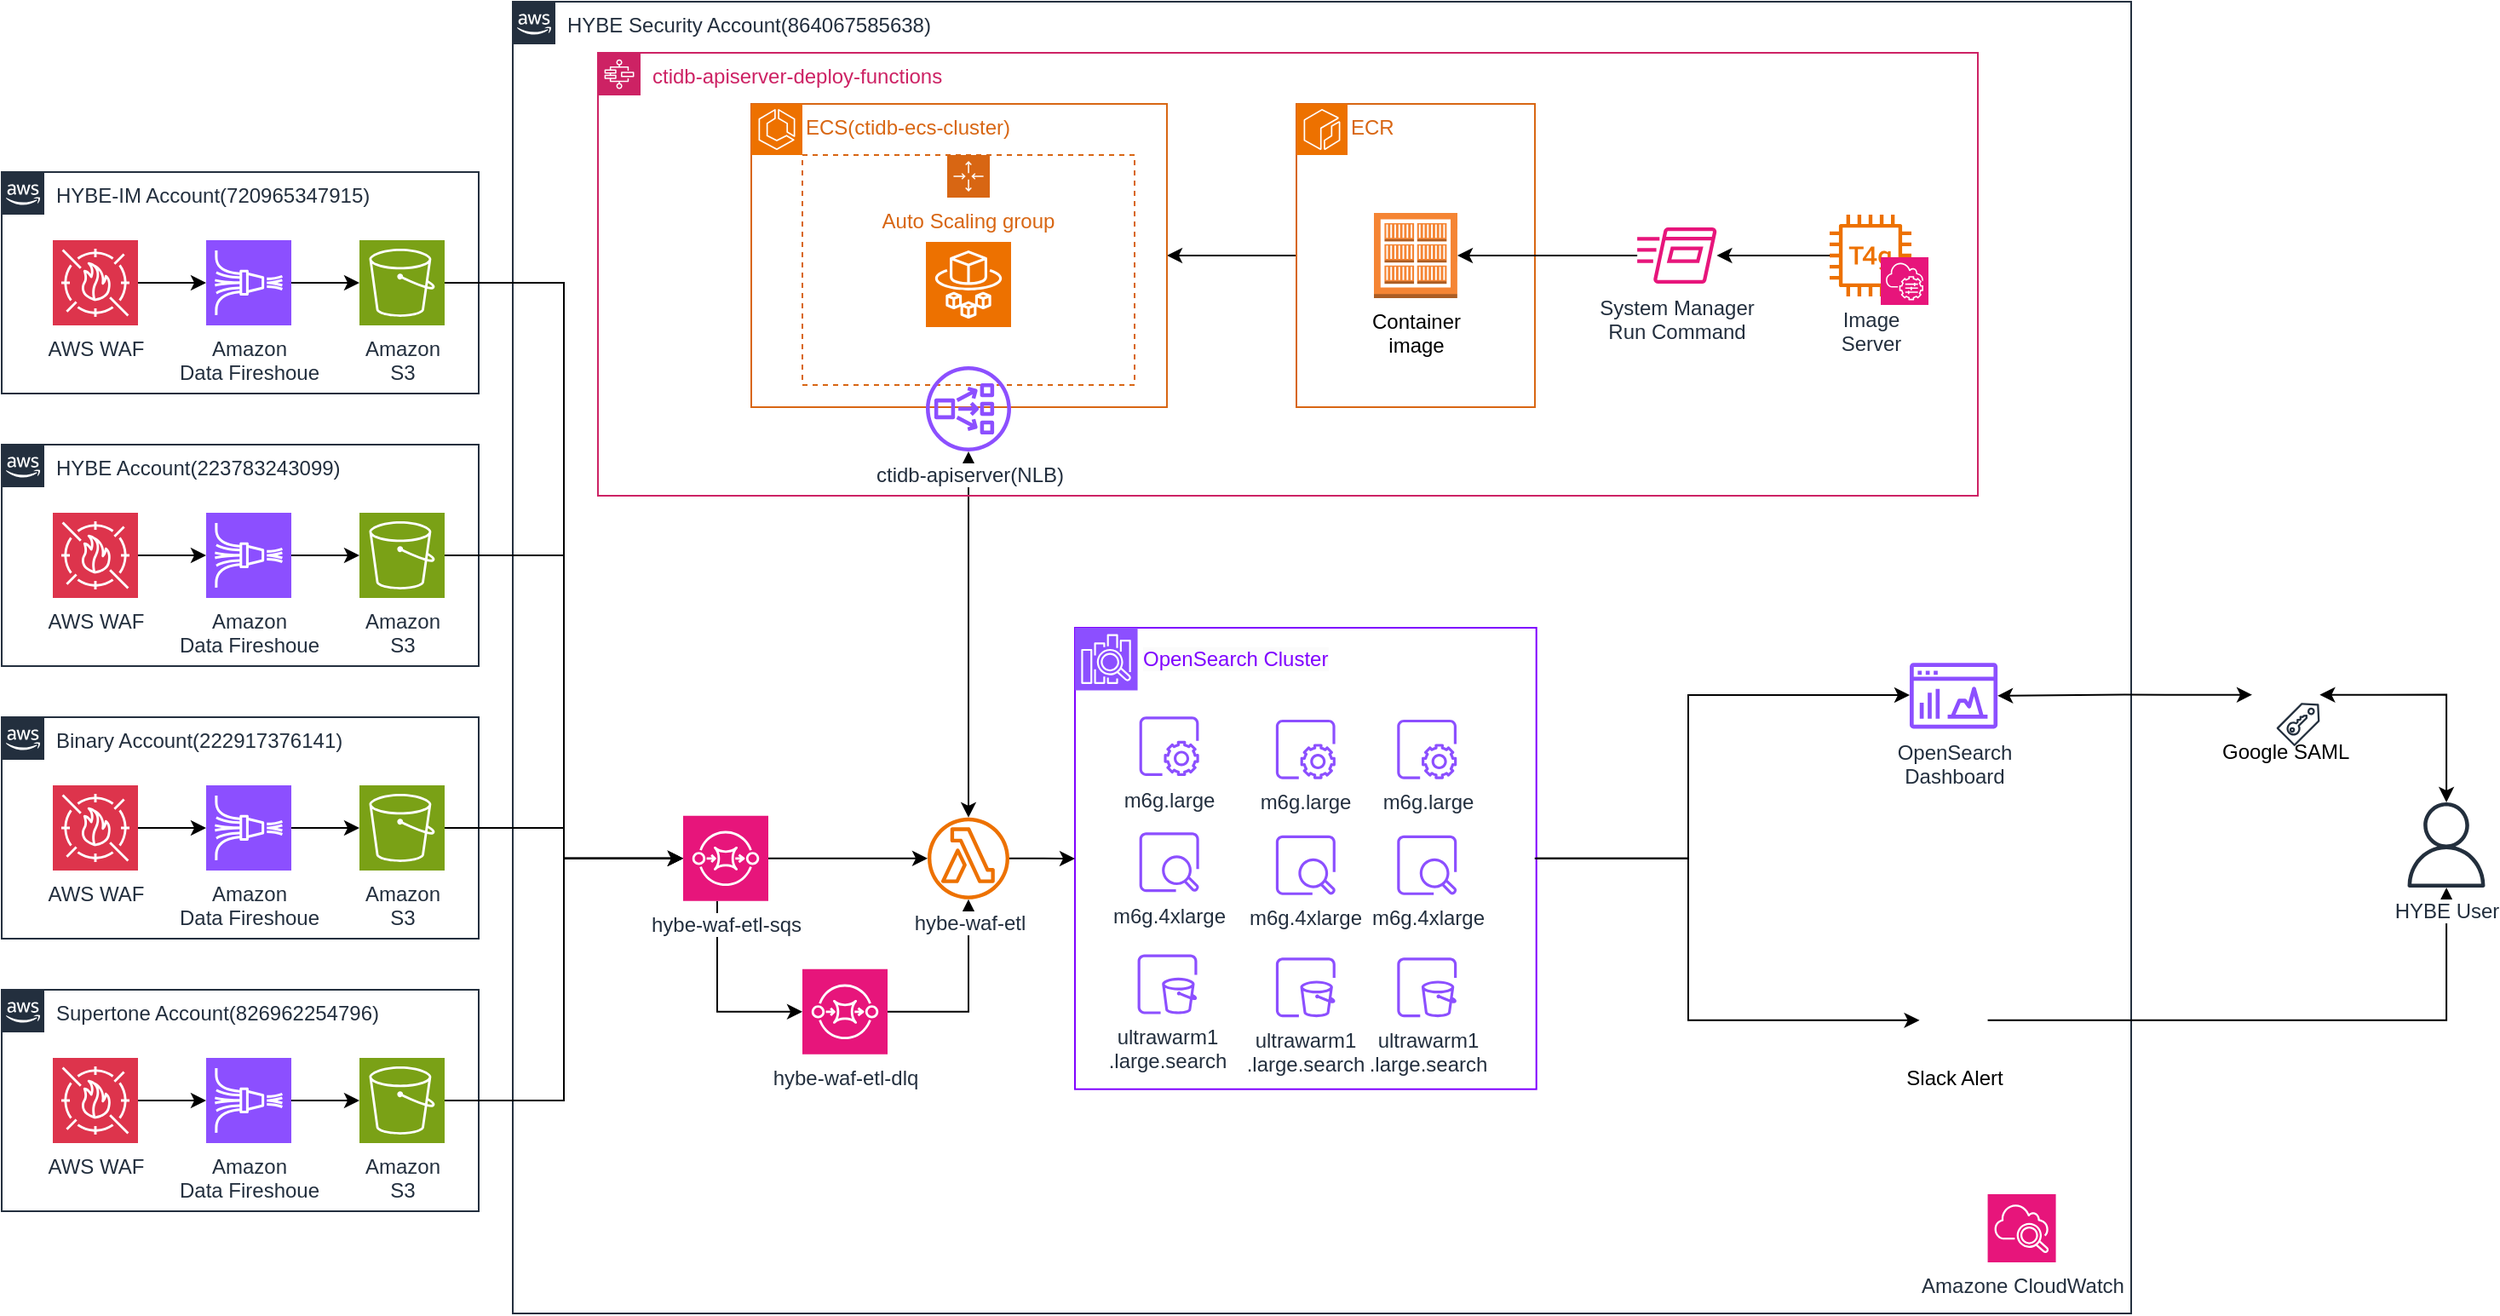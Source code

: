 <mxfile version="24.3.1" type="github">
  <diagram name="Page-1" id="gCI78H6RxqcZFVtGzqIh">
    <mxGraphModel dx="1773" dy="1145" grid="1" gridSize="10" guides="1" tooltips="1" connect="1" arrows="1" fold="1" page="1" pageScale="1" pageWidth="850" pageHeight="1100" math="0" shadow="0">
      <root>
        <mxCell id="0" />
        <mxCell id="1" parent="0" />
        <mxCell id="38cuQtpVPO8s5IhCbhGA-41" value="" style="group" vertex="1" connectable="0" parent="1">
          <mxGeometry x="20" y="730" width="280" height="130" as="geometry" />
        </mxCell>
        <mxCell id="38cuQtpVPO8s5IhCbhGA-35" value="AWS WAF" style="sketch=0;points=[[0,0,0],[0.25,0,0],[0.5,0,0],[0.75,0,0],[1,0,0],[0,1,0],[0.25,1,0],[0.5,1,0],[0.75,1,0],[1,1,0],[0,0.25,0],[0,0.5,0],[0,0.75,0],[1,0.25,0],[1,0.5,0],[1,0.75,0]];outlineConnect=0;fontColor=#232F3E;fillColor=#DD344C;strokeColor=#ffffff;dashed=0;verticalLabelPosition=bottom;verticalAlign=top;align=center;html=1;fontSize=12;fontStyle=0;aspect=fixed;shape=mxgraph.aws4.resourceIcon;resIcon=mxgraph.aws4.waf;" vertex="1" parent="38cuQtpVPO8s5IhCbhGA-41">
          <mxGeometry x="30" y="40" width="50" height="50" as="geometry" />
        </mxCell>
        <mxCell id="38cuQtpVPO8s5IhCbhGA-36" value="Amazon&lt;div&gt;Data Fireshoue&lt;/div&gt;" style="sketch=0;points=[[0,0,0],[0.25,0,0],[0.5,0,0],[0.75,0,0],[1,0,0],[0,1,0],[0.25,1,0],[0.5,1,0],[0.75,1,0],[1,1,0],[0,0.25,0],[0,0.5,0],[0,0.75,0],[1,0.25,0],[1,0.5,0],[1,0.75,0]];outlineConnect=0;fontColor=#232F3E;fillColor=#8C4FFF;strokeColor=#ffffff;dashed=0;verticalLabelPosition=bottom;verticalAlign=top;align=center;html=1;fontSize=12;fontStyle=0;aspect=fixed;shape=mxgraph.aws4.resourceIcon;resIcon=mxgraph.aws4.kinesis_data_firehose;" vertex="1" parent="38cuQtpVPO8s5IhCbhGA-41">
          <mxGeometry x="120" y="40" width="50" height="50" as="geometry" />
        </mxCell>
        <mxCell id="38cuQtpVPO8s5IhCbhGA-37" value="Amazon&lt;br&gt;S3" style="sketch=0;points=[[0,0,0],[0.25,0,0],[0.5,0,0],[0.75,0,0],[1,0,0],[0,1,0],[0.25,1,0],[0.5,1,0],[0.75,1,0],[1,1,0],[0,0.25,0],[0,0.5,0],[0,0.75,0],[1,0.25,0],[1,0.5,0],[1,0.75,0]];outlineConnect=0;fontColor=#232F3E;fillColor=#7AA116;strokeColor=#ffffff;dashed=0;verticalLabelPosition=bottom;verticalAlign=top;align=center;html=1;fontSize=12;fontStyle=0;aspect=fixed;shape=mxgraph.aws4.resourceIcon;resIcon=mxgraph.aws4.s3;" vertex="1" parent="38cuQtpVPO8s5IhCbhGA-41">
          <mxGeometry x="210" y="40" width="50" height="50" as="geometry" />
        </mxCell>
        <mxCell id="38cuQtpVPO8s5IhCbhGA-38" style="edgeStyle=orthogonalEdgeStyle;rounded=0;orthogonalLoop=1;jettySize=auto;html=1;exitX=1;exitY=0.5;exitDx=0;exitDy=0;exitPerimeter=0;entryX=0;entryY=0.5;entryDx=0;entryDy=0;entryPerimeter=0;" edge="1" parent="38cuQtpVPO8s5IhCbhGA-41" source="38cuQtpVPO8s5IhCbhGA-35" target="38cuQtpVPO8s5IhCbhGA-36">
          <mxGeometry relative="1" as="geometry" />
        </mxCell>
        <mxCell id="38cuQtpVPO8s5IhCbhGA-39" style="edgeStyle=orthogonalEdgeStyle;rounded=0;orthogonalLoop=1;jettySize=auto;html=1;exitX=1;exitY=0.5;exitDx=0;exitDy=0;exitPerimeter=0;entryX=0;entryY=0.5;entryDx=0;entryDy=0;entryPerimeter=0;" edge="1" parent="38cuQtpVPO8s5IhCbhGA-41" source="38cuQtpVPO8s5IhCbhGA-36" target="38cuQtpVPO8s5IhCbhGA-37">
          <mxGeometry relative="1" as="geometry" />
        </mxCell>
        <mxCell id="38cuQtpVPO8s5IhCbhGA-40" value="Supertone Account(826962254796)" style="points=[[0,0],[0.25,0],[0.5,0],[0.75,0],[1,0],[1,0.25],[1,0.5],[1,0.75],[1,1],[0.75,1],[0.5,1],[0.25,1],[0,1],[0,0.75],[0,0.5],[0,0.25]];outlineConnect=0;gradientColor=none;html=1;whiteSpace=wrap;fontSize=12;fontStyle=0;container=1;pointerEvents=0;collapsible=0;recursiveResize=0;shape=mxgraph.aws4.group;grIcon=mxgraph.aws4.group_aws_cloud_alt;strokeColor=#232F3E;fillColor=none;verticalAlign=top;align=left;spacingLeft=30;fontColor=#232F3E;dashed=0;" vertex="1" parent="38cuQtpVPO8s5IhCbhGA-41">
          <mxGeometry width="280" height="130" as="geometry" />
        </mxCell>
        <mxCell id="38cuQtpVPO8s5IhCbhGA-42" value="" style="group" vertex="1" connectable="0" parent="1">
          <mxGeometry x="20" y="570" width="280" height="130" as="geometry" />
        </mxCell>
        <mxCell id="38cuQtpVPO8s5IhCbhGA-29" value="AWS WAF" style="sketch=0;points=[[0,0,0],[0.25,0,0],[0.5,0,0],[0.75,0,0],[1,0,0],[0,1,0],[0.25,1,0],[0.5,1,0],[0.75,1,0],[1,1,0],[0,0.25,0],[0,0.5,0],[0,0.75,0],[1,0.25,0],[1,0.5,0],[1,0.75,0]];outlineConnect=0;fontColor=#232F3E;fillColor=#DD344C;strokeColor=#ffffff;dashed=0;verticalLabelPosition=bottom;verticalAlign=top;align=center;html=1;fontSize=12;fontStyle=0;aspect=fixed;shape=mxgraph.aws4.resourceIcon;resIcon=mxgraph.aws4.waf;" vertex="1" parent="38cuQtpVPO8s5IhCbhGA-42">
          <mxGeometry x="30" y="40" width="50" height="50" as="geometry" />
        </mxCell>
        <mxCell id="38cuQtpVPO8s5IhCbhGA-30" value="Amazon&lt;div&gt;Data Fireshoue&lt;/div&gt;" style="sketch=0;points=[[0,0,0],[0.25,0,0],[0.5,0,0],[0.75,0,0],[1,0,0],[0,1,0],[0.25,1,0],[0.5,1,0],[0.75,1,0],[1,1,0],[0,0.25,0],[0,0.5,0],[0,0.75,0],[1,0.25,0],[1,0.5,0],[1,0.75,0]];outlineConnect=0;fontColor=#232F3E;fillColor=#8C4FFF;strokeColor=#ffffff;dashed=0;verticalLabelPosition=bottom;verticalAlign=top;align=center;html=1;fontSize=12;fontStyle=0;aspect=fixed;shape=mxgraph.aws4.resourceIcon;resIcon=mxgraph.aws4.kinesis_data_firehose;" vertex="1" parent="38cuQtpVPO8s5IhCbhGA-42">
          <mxGeometry x="120" y="40" width="50" height="50" as="geometry" />
        </mxCell>
        <mxCell id="38cuQtpVPO8s5IhCbhGA-31" value="Amazon&lt;br&gt;S3" style="sketch=0;points=[[0,0,0],[0.25,0,0],[0.5,0,0],[0.75,0,0],[1,0,0],[0,1,0],[0.25,1,0],[0.5,1,0],[0.75,1,0],[1,1,0],[0,0.25,0],[0,0.5,0],[0,0.75,0],[1,0.25,0],[1,0.5,0],[1,0.75,0]];outlineConnect=0;fontColor=#232F3E;fillColor=#7AA116;strokeColor=#ffffff;dashed=0;verticalLabelPosition=bottom;verticalAlign=top;align=center;html=1;fontSize=12;fontStyle=0;aspect=fixed;shape=mxgraph.aws4.resourceIcon;resIcon=mxgraph.aws4.s3;" vertex="1" parent="38cuQtpVPO8s5IhCbhGA-42">
          <mxGeometry x="210" y="40" width="50" height="50" as="geometry" />
        </mxCell>
        <mxCell id="38cuQtpVPO8s5IhCbhGA-32" style="edgeStyle=orthogonalEdgeStyle;rounded=0;orthogonalLoop=1;jettySize=auto;html=1;exitX=1;exitY=0.5;exitDx=0;exitDy=0;exitPerimeter=0;entryX=0;entryY=0.5;entryDx=0;entryDy=0;entryPerimeter=0;" edge="1" parent="38cuQtpVPO8s5IhCbhGA-42" source="38cuQtpVPO8s5IhCbhGA-29" target="38cuQtpVPO8s5IhCbhGA-30">
          <mxGeometry relative="1" as="geometry" />
        </mxCell>
        <mxCell id="38cuQtpVPO8s5IhCbhGA-33" style="edgeStyle=orthogonalEdgeStyle;rounded=0;orthogonalLoop=1;jettySize=auto;html=1;exitX=1;exitY=0.5;exitDx=0;exitDy=0;exitPerimeter=0;entryX=0;entryY=0.5;entryDx=0;entryDy=0;entryPerimeter=0;" edge="1" parent="38cuQtpVPO8s5IhCbhGA-42" source="38cuQtpVPO8s5IhCbhGA-30" target="38cuQtpVPO8s5IhCbhGA-31">
          <mxGeometry relative="1" as="geometry" />
        </mxCell>
        <mxCell id="38cuQtpVPO8s5IhCbhGA-34" value="Binary Account(222917376141)" style="points=[[0,0],[0.25,0],[0.5,0],[0.75,0],[1,0],[1,0.25],[1,0.5],[1,0.75],[1,1],[0.75,1],[0.5,1],[0.25,1],[0,1],[0,0.75],[0,0.5],[0,0.25]];outlineConnect=0;gradientColor=none;html=1;whiteSpace=wrap;fontSize=12;fontStyle=0;container=1;pointerEvents=0;collapsible=0;recursiveResize=0;shape=mxgraph.aws4.group;grIcon=mxgraph.aws4.group_aws_cloud_alt;strokeColor=#232F3E;fillColor=none;verticalAlign=top;align=left;spacingLeft=30;fontColor=#232F3E;dashed=0;" vertex="1" parent="38cuQtpVPO8s5IhCbhGA-42">
          <mxGeometry width="280" height="130" as="geometry" />
        </mxCell>
        <mxCell id="38cuQtpVPO8s5IhCbhGA-43" value="" style="group" vertex="1" connectable="0" parent="1">
          <mxGeometry x="20" y="410" width="280" height="130" as="geometry" />
        </mxCell>
        <mxCell id="38cuQtpVPO8s5IhCbhGA-23" value="AWS WAF" style="sketch=0;points=[[0,0,0],[0.25,0,0],[0.5,0,0],[0.75,0,0],[1,0,0],[0,1,0],[0.25,1,0],[0.5,1,0],[0.75,1,0],[1,1,0],[0,0.25,0],[0,0.5,0],[0,0.75,0],[1,0.25,0],[1,0.5,0],[1,0.75,0]];outlineConnect=0;fontColor=#232F3E;fillColor=#DD344C;strokeColor=#ffffff;dashed=0;verticalLabelPosition=bottom;verticalAlign=top;align=center;html=1;fontSize=12;fontStyle=0;aspect=fixed;shape=mxgraph.aws4.resourceIcon;resIcon=mxgraph.aws4.waf;" vertex="1" parent="38cuQtpVPO8s5IhCbhGA-43">
          <mxGeometry x="30" y="40" width="50" height="50" as="geometry" />
        </mxCell>
        <mxCell id="38cuQtpVPO8s5IhCbhGA-24" value="Amazon&lt;div&gt;Data Fireshoue&lt;/div&gt;" style="sketch=0;points=[[0,0,0],[0.25,0,0],[0.5,0,0],[0.75,0,0],[1,0,0],[0,1,0],[0.25,1,0],[0.5,1,0],[0.75,1,0],[1,1,0],[0,0.25,0],[0,0.5,0],[0,0.75,0],[1,0.25,0],[1,0.5,0],[1,0.75,0]];outlineConnect=0;fontColor=#232F3E;fillColor=#8C4FFF;strokeColor=#ffffff;dashed=0;verticalLabelPosition=bottom;verticalAlign=top;align=center;html=1;fontSize=12;fontStyle=0;aspect=fixed;shape=mxgraph.aws4.resourceIcon;resIcon=mxgraph.aws4.kinesis_data_firehose;" vertex="1" parent="38cuQtpVPO8s5IhCbhGA-43">
          <mxGeometry x="120" y="40" width="50" height="50" as="geometry" />
        </mxCell>
        <mxCell id="38cuQtpVPO8s5IhCbhGA-25" value="Amazon&lt;br&gt;S3" style="sketch=0;points=[[0,0,0],[0.25,0,0],[0.5,0,0],[0.75,0,0],[1,0,0],[0,1,0],[0.25,1,0],[0.5,1,0],[0.75,1,0],[1,1,0],[0,0.25,0],[0,0.5,0],[0,0.75,0],[1,0.25,0],[1,0.5,0],[1,0.75,0]];outlineConnect=0;fontColor=#232F3E;fillColor=#7AA116;strokeColor=#ffffff;dashed=0;verticalLabelPosition=bottom;verticalAlign=top;align=center;html=1;fontSize=12;fontStyle=0;aspect=fixed;shape=mxgraph.aws4.resourceIcon;resIcon=mxgraph.aws4.s3;" vertex="1" parent="38cuQtpVPO8s5IhCbhGA-43">
          <mxGeometry x="210" y="40" width="50" height="50" as="geometry" />
        </mxCell>
        <mxCell id="38cuQtpVPO8s5IhCbhGA-26" style="edgeStyle=orthogonalEdgeStyle;rounded=0;orthogonalLoop=1;jettySize=auto;html=1;exitX=1;exitY=0.5;exitDx=0;exitDy=0;exitPerimeter=0;entryX=0;entryY=0.5;entryDx=0;entryDy=0;entryPerimeter=0;" edge="1" parent="38cuQtpVPO8s5IhCbhGA-43" source="38cuQtpVPO8s5IhCbhGA-23" target="38cuQtpVPO8s5IhCbhGA-24">
          <mxGeometry relative="1" as="geometry" />
        </mxCell>
        <mxCell id="38cuQtpVPO8s5IhCbhGA-27" style="edgeStyle=orthogonalEdgeStyle;rounded=0;orthogonalLoop=1;jettySize=auto;html=1;exitX=1;exitY=0.5;exitDx=0;exitDy=0;exitPerimeter=0;entryX=0;entryY=0.5;entryDx=0;entryDy=0;entryPerimeter=0;" edge="1" parent="38cuQtpVPO8s5IhCbhGA-43" source="38cuQtpVPO8s5IhCbhGA-24" target="38cuQtpVPO8s5IhCbhGA-25">
          <mxGeometry relative="1" as="geometry" />
        </mxCell>
        <mxCell id="38cuQtpVPO8s5IhCbhGA-28" value="HYBE Account(223783243099)" style="points=[[0,0],[0.25,0],[0.5,0],[0.75,0],[1,0],[1,0.25],[1,0.5],[1,0.75],[1,1],[0.75,1],[0.5,1],[0.25,1],[0,1],[0,0.75],[0,0.5],[0,0.25]];outlineConnect=0;gradientColor=none;html=1;whiteSpace=wrap;fontSize=12;fontStyle=0;container=1;pointerEvents=0;collapsible=0;recursiveResize=0;shape=mxgraph.aws4.group;grIcon=mxgraph.aws4.group_aws_cloud_alt;strokeColor=#232F3E;fillColor=none;verticalAlign=top;align=left;spacingLeft=30;fontColor=#232F3E;dashed=0;" vertex="1" parent="38cuQtpVPO8s5IhCbhGA-43">
          <mxGeometry width="280" height="130" as="geometry" />
        </mxCell>
        <mxCell id="38cuQtpVPO8s5IhCbhGA-44" value="" style="group" vertex="1" connectable="0" parent="1">
          <mxGeometry x="20" y="250" width="280" height="130" as="geometry" />
        </mxCell>
        <mxCell id="38cuQtpVPO8s5IhCbhGA-1" value="AWS WAF" style="sketch=0;points=[[0,0,0],[0.25,0,0],[0.5,0,0],[0.75,0,0],[1,0,0],[0,1,0],[0.25,1,0],[0.5,1,0],[0.75,1,0],[1,1,0],[0,0.25,0],[0,0.5,0],[0,0.75,0],[1,0.25,0],[1,0.5,0],[1,0.75,0]];outlineConnect=0;fontColor=#232F3E;fillColor=#DD344C;strokeColor=#ffffff;dashed=0;verticalLabelPosition=bottom;verticalAlign=top;align=center;html=1;fontSize=12;fontStyle=0;aspect=fixed;shape=mxgraph.aws4.resourceIcon;resIcon=mxgraph.aws4.waf;" vertex="1" parent="38cuQtpVPO8s5IhCbhGA-44">
          <mxGeometry x="30" y="40" width="50" height="50" as="geometry" />
        </mxCell>
        <mxCell id="38cuQtpVPO8s5IhCbhGA-2" value="Amazon&lt;div&gt;Data Fireshoue&lt;/div&gt;" style="sketch=0;points=[[0,0,0],[0.25,0,0],[0.5,0,0],[0.75,0,0],[1,0,0],[0,1,0],[0.25,1,0],[0.5,1,0],[0.75,1,0],[1,1,0],[0,0.25,0],[0,0.5,0],[0,0.75,0],[1,0.25,0],[1,0.5,0],[1,0.75,0]];outlineConnect=0;fontColor=#232F3E;fillColor=#8C4FFF;strokeColor=#ffffff;dashed=0;verticalLabelPosition=bottom;verticalAlign=top;align=center;html=1;fontSize=12;fontStyle=0;aspect=fixed;shape=mxgraph.aws4.resourceIcon;resIcon=mxgraph.aws4.kinesis_data_firehose;" vertex="1" parent="38cuQtpVPO8s5IhCbhGA-44">
          <mxGeometry x="120" y="40" width="50" height="50" as="geometry" />
        </mxCell>
        <mxCell id="38cuQtpVPO8s5IhCbhGA-3" value="Amazon&lt;br&gt;S3" style="sketch=0;points=[[0,0,0],[0.25,0,0],[0.5,0,0],[0.75,0,0],[1,0,0],[0,1,0],[0.25,1,0],[0.5,1,0],[0.75,1,0],[1,1,0],[0,0.25,0],[0,0.5,0],[0,0.75,0],[1,0.25,0],[1,0.5,0],[1,0.75,0]];outlineConnect=0;fontColor=#232F3E;fillColor=#7AA116;strokeColor=#ffffff;dashed=0;verticalLabelPosition=bottom;verticalAlign=top;align=center;html=1;fontSize=12;fontStyle=0;aspect=fixed;shape=mxgraph.aws4.resourceIcon;resIcon=mxgraph.aws4.s3;" vertex="1" parent="38cuQtpVPO8s5IhCbhGA-44">
          <mxGeometry x="210" y="40" width="50" height="50" as="geometry" />
        </mxCell>
        <mxCell id="38cuQtpVPO8s5IhCbhGA-4" style="edgeStyle=orthogonalEdgeStyle;rounded=0;orthogonalLoop=1;jettySize=auto;html=1;exitX=1;exitY=0.5;exitDx=0;exitDy=0;exitPerimeter=0;entryX=0;entryY=0.5;entryDx=0;entryDy=0;entryPerimeter=0;" edge="1" parent="38cuQtpVPO8s5IhCbhGA-44" source="38cuQtpVPO8s5IhCbhGA-1" target="38cuQtpVPO8s5IhCbhGA-2">
          <mxGeometry relative="1" as="geometry" />
        </mxCell>
        <mxCell id="38cuQtpVPO8s5IhCbhGA-5" style="edgeStyle=orthogonalEdgeStyle;rounded=0;orthogonalLoop=1;jettySize=auto;html=1;exitX=1;exitY=0.5;exitDx=0;exitDy=0;exitPerimeter=0;entryX=0;entryY=0.5;entryDx=0;entryDy=0;entryPerimeter=0;" edge="1" parent="38cuQtpVPO8s5IhCbhGA-44" source="38cuQtpVPO8s5IhCbhGA-2" target="38cuQtpVPO8s5IhCbhGA-3">
          <mxGeometry relative="1" as="geometry" />
        </mxCell>
        <mxCell id="38cuQtpVPO8s5IhCbhGA-22" value="HYBE-IM Account(720965347915)" style="points=[[0,0],[0.25,0],[0.5,0],[0.75,0],[1,0],[1,0.25],[1,0.5],[1,0.75],[1,1],[0.75,1],[0.5,1],[0.25,1],[0,1],[0,0.75],[0,0.5],[0,0.25]];outlineConnect=0;gradientColor=none;html=1;whiteSpace=wrap;fontSize=12;fontStyle=0;container=1;pointerEvents=0;collapsible=0;recursiveResize=0;shape=mxgraph.aws4.group;grIcon=mxgraph.aws4.group_aws_cloud_alt;strokeColor=#232F3E;fillColor=none;verticalAlign=top;align=left;spacingLeft=30;fontColor=#232F3E;dashed=0;" vertex="1" parent="38cuQtpVPO8s5IhCbhGA-44">
          <mxGeometry width="280" height="130" as="geometry" />
        </mxCell>
        <mxCell id="38cuQtpVPO8s5IhCbhGA-47" value="HYBE Security Account(864067585638)" style="points=[[0,0],[0.25,0],[0.5,0],[0.75,0],[1,0],[1,0.25],[1,0.5],[1,0.75],[1,1],[0.75,1],[0.5,1],[0.25,1],[0,1],[0,0.75],[0,0.5],[0,0.25]];outlineConnect=0;gradientColor=none;html=1;whiteSpace=wrap;fontSize=12;fontStyle=0;container=1;pointerEvents=0;collapsible=0;recursiveResize=0;shape=mxgraph.aws4.group;grIcon=mxgraph.aws4.group_aws_cloud_alt;strokeColor=#232F3E;fillColor=none;verticalAlign=top;align=left;spacingLeft=30;fontColor=#232F3E;dashed=0;" vertex="1" parent="1">
          <mxGeometry x="320" y="150" width="950" height="770" as="geometry" />
        </mxCell>
        <mxCell id="38cuQtpVPO8s5IhCbhGA-94" value="" style="group" vertex="1" connectable="0" parent="38cuQtpVPO8s5IhCbhGA-47">
          <mxGeometry x="330" y="367.5" width="290" height="282.5" as="geometry" />
        </mxCell>
        <mxCell id="38cuQtpVPO8s5IhCbhGA-92" value="" style="whiteSpace=wrap;html=1;aspect=fixed;strokeColor=#7F00FF;fillColor=none;" vertex="1" parent="38cuQtpVPO8s5IhCbhGA-94">
          <mxGeometry width="270.857" height="270.857" as="geometry" />
        </mxCell>
        <mxCell id="38cuQtpVPO8s5IhCbhGA-93" value="" style="sketch=0;points=[[0,0,0],[0.25,0,0],[0.5,0,0],[0.75,0,0],[1,0,0],[0,1,0],[0.25,1,0],[0.5,1,0],[0.75,1,0],[1,1,0],[0,0.25,0],[0,0.5,0],[0,0.75,0],[1,0.25,0],[1,0.5,0],[1,0.75,0]];outlineConnect=0;fontColor=#232F3E;fillColor=#8C4FFF;strokeColor=#ffffff;dashed=0;verticalLabelPosition=bottom;verticalAlign=top;align=center;html=1;fontSize=12;fontStyle=0;aspect=fixed;shape=mxgraph.aws4.resourceIcon;resIcon=mxgraph.aws4.elasticsearch_service;" vertex="1" parent="38cuQtpVPO8s5IhCbhGA-94">
          <mxGeometry width="36.768" height="36.768" as="geometry" />
        </mxCell>
        <mxCell id="38cuQtpVPO8s5IhCbhGA-95" value="&lt;span style=&quot;font-family: Helvetica; font-size: 12px; font-style: normal; font-variant-ligatures: normal; font-variant-caps: normal; font-weight: 400; letter-spacing: normal; orphans: 2; text-align: left; text-indent: 0px; text-transform: none; widows: 2; word-spacing: 0px; -webkit-text-stroke-width: 0px; white-space: normal; background-color: rgb(251, 251, 251); text-decoration-thickness: initial; text-decoration-style: initial; text-decoration-color: initial; float: none; display: inline !important;&quot;&gt;&lt;font color=&quot;#7f00ff&quot;&gt;OpenSearch Cluster&lt;/font&gt;&lt;/span&gt;" style="text;whiteSpace=wrap;html=1;verticalAlign=middle;" vertex="1" parent="38cuQtpVPO8s5IhCbhGA-94">
          <mxGeometry x="37.826" width="239.565" height="36.768" as="geometry" />
        </mxCell>
        <mxCell id="38cuQtpVPO8s5IhCbhGA-96" value="m6g.large" style="sketch=0;outlineConnect=0;fontColor=#232F3E;gradientColor=none;fillColor=#8C4FFF;strokeColor=none;dashed=0;verticalLabelPosition=bottom;verticalAlign=top;align=center;html=1;fontSize=12;fontStyle=0;aspect=fixed;pointerEvents=1;shape=mxgraph.aws4.opensearch_service_cluster_administrator_node;" vertex="1" parent="38cuQtpVPO8s5IhCbhGA-94">
          <mxGeometry x="37.826" y="52.088" width="35" height="35" as="geometry" />
        </mxCell>
        <mxCell id="38cuQtpVPO8s5IhCbhGA-97" value="m6g.large" style="sketch=0;outlineConnect=0;fontColor=#232F3E;gradientColor=none;fillColor=#8C4FFF;strokeColor=none;dashed=0;verticalLabelPosition=bottom;verticalAlign=top;align=center;html=1;fontSize=12;fontStyle=0;aspect=fixed;pointerEvents=1;shape=mxgraph.aws4.opensearch_service_cluster_administrator_node;" vertex="1" parent="38cuQtpVPO8s5IhCbhGA-94">
          <mxGeometry x="117.931" y="53.888" width="35" height="35" as="geometry" />
        </mxCell>
        <mxCell id="38cuQtpVPO8s5IhCbhGA-98" value="m6g.large" style="sketch=0;outlineConnect=0;fontColor=#232F3E;gradientColor=none;fillColor=#8C4FFF;strokeColor=none;dashed=0;verticalLabelPosition=bottom;verticalAlign=top;align=center;html=1;fontSize=12;fontStyle=0;aspect=fixed;pointerEvents=1;shape=mxgraph.aws4.opensearch_service_cluster_administrator_node;" vertex="1" parent="38cuQtpVPO8s5IhCbhGA-94">
          <mxGeometry x="189.13" y="53.888" width="35" height="35" as="geometry" />
        </mxCell>
        <mxCell id="38cuQtpVPO8s5IhCbhGA-99" value="m6g.4xlarge" style="sketch=0;outlineConnect=0;fontColor=#232F3E;gradientColor=none;fillColor=#8C4FFF;strokeColor=none;dashed=0;verticalLabelPosition=bottom;verticalAlign=top;align=center;html=1;fontSize=12;fontStyle=0;aspect=fixed;pointerEvents=1;shape=mxgraph.aws4.opensearch_service_data_node;" vertex="1" parent="38cuQtpVPO8s5IhCbhGA-94">
          <mxGeometry x="37.826" y="120.108" width="35" height="35" as="geometry" />
        </mxCell>
        <mxCell id="38cuQtpVPO8s5IhCbhGA-100" value="m6g.4xlarge" style="sketch=0;outlineConnect=0;fontColor=#232F3E;gradientColor=none;fillColor=#8C4FFF;strokeColor=none;dashed=0;verticalLabelPosition=bottom;verticalAlign=top;align=center;html=1;fontSize=12;fontStyle=0;aspect=fixed;pointerEvents=1;shape=mxgraph.aws4.opensearch_service_data_node;" vertex="1" parent="38cuQtpVPO8s5IhCbhGA-94">
          <mxGeometry x="117.931" y="121.908" width="35" height="35" as="geometry" />
        </mxCell>
        <mxCell id="38cuQtpVPO8s5IhCbhGA-101" value="m6g.4xlarge" style="sketch=0;outlineConnect=0;fontColor=#232F3E;gradientColor=none;fillColor=#8C4FFF;strokeColor=none;dashed=0;verticalLabelPosition=bottom;verticalAlign=top;align=center;html=1;fontSize=12;fontStyle=0;aspect=fixed;pointerEvents=1;shape=mxgraph.aws4.opensearch_service_data_node;" vertex="1" parent="38cuQtpVPO8s5IhCbhGA-94">
          <mxGeometry x="189.13" y="121.908" width="35" height="35" as="geometry" />
        </mxCell>
        <mxCell id="38cuQtpVPO8s5IhCbhGA-102" value="ultrawarm1&lt;br&gt;.large.search" style="sketch=0;outlineConnect=0;fontColor=#232F3E;gradientColor=none;fillColor=#8C4FFF;strokeColor=none;dashed=0;verticalLabelPosition=bottom;verticalAlign=top;align=center;html=1;fontSize=12;fontStyle=0;aspect=fixed;pointerEvents=1;shape=mxgraph.aws4.opensearch_service_ultrawarm_node;" vertex="1" parent="38cuQtpVPO8s5IhCbhGA-94">
          <mxGeometry x="117.931" y="193.606" width="35" height="35" as="geometry" />
        </mxCell>
        <mxCell id="38cuQtpVPO8s5IhCbhGA-105" value="ultrawarm1&lt;br&gt;.large.search" style="sketch=0;outlineConnect=0;fontColor=#232F3E;gradientColor=none;fillColor=#8C4FFF;strokeColor=none;dashed=0;verticalLabelPosition=bottom;verticalAlign=top;align=center;html=1;fontSize=12;fontStyle=0;aspect=fixed;pointerEvents=1;shape=mxgraph.aws4.opensearch_service_ultrawarm_node;" vertex="1" parent="38cuQtpVPO8s5IhCbhGA-94">
          <mxGeometry x="189.13" y="193.606" width="35" height="35" as="geometry" />
        </mxCell>
        <mxCell id="38cuQtpVPO8s5IhCbhGA-103" value="ultrawarm1&lt;br&gt;.large.search" style="sketch=0;outlineConnect=0;fontColor=#232F3E;gradientColor=none;fillColor=#8C4FFF;strokeColor=none;dashed=0;verticalLabelPosition=bottom;verticalAlign=top;align=center;html=1;fontSize=12;fontStyle=0;aspect=fixed;pointerEvents=1;shape=mxgraph.aws4.opensearch_service_ultrawarm_node;" vertex="1" parent="38cuQtpVPO8s5IhCbhGA-94">
          <mxGeometry x="36.77" y="191.81" width="35" height="35" as="geometry" />
        </mxCell>
        <mxCell id="38cuQtpVPO8s5IhCbhGA-55" value="" style="edgeStyle=orthogonalEdgeStyle;rounded=0;orthogonalLoop=1;jettySize=auto;html=1;entryX=0;entryY=0.5;entryDx=0;entryDy=0;entryPerimeter=0;" edge="1" parent="38cuQtpVPO8s5IhCbhGA-47" source="38cuQtpVPO8s5IhCbhGA-48" target="38cuQtpVPO8s5IhCbhGA-54">
          <mxGeometry relative="1" as="geometry">
            <Array as="points">
              <mxPoint x="120" y="593" />
            </Array>
          </mxGeometry>
        </mxCell>
        <mxCell id="38cuQtpVPO8s5IhCbhGA-57" style="edgeStyle=orthogonalEdgeStyle;rounded=0;orthogonalLoop=1;jettySize=auto;html=1;exitX=1;exitY=0.5;exitDx=0;exitDy=0;exitPerimeter=0;" edge="1" parent="38cuQtpVPO8s5IhCbhGA-47" source="38cuQtpVPO8s5IhCbhGA-48" target="38cuQtpVPO8s5IhCbhGA-56">
          <mxGeometry relative="1" as="geometry" />
        </mxCell>
        <mxCell id="38cuQtpVPO8s5IhCbhGA-48" value="&lt;span style=&quot;background-color: rgb(255, 255, 255);&quot;&gt;hybe-waf-etl-sqs&lt;/span&gt;" style="sketch=0;points=[[0,0,0],[0.25,0,0],[0.5,0,0],[0.75,0,0],[1,0,0],[0,1,0],[0.25,1,0],[0.5,1,0],[0.75,1,0],[1,1,0],[0,0.25,0],[0,0.5,0],[0,0.75,0],[1,0.25,0],[1,0.5,0],[1,0.75,0]];outlineConnect=0;fontColor=#232F3E;fillColor=#E7157B;strokeColor=#ffffff;dashed=0;verticalLabelPosition=bottom;verticalAlign=top;align=center;html=1;fontSize=12;fontStyle=0;aspect=fixed;shape=mxgraph.aws4.resourceIcon;resIcon=mxgraph.aws4.sqs;" vertex="1" parent="38cuQtpVPO8s5IhCbhGA-47">
          <mxGeometry x="100" y="477.93" width="50" height="50" as="geometry" />
        </mxCell>
        <mxCell id="38cuQtpVPO8s5IhCbhGA-58" style="edgeStyle=orthogonalEdgeStyle;rounded=0;orthogonalLoop=1;jettySize=auto;html=1;exitX=1;exitY=0.5;exitDx=0;exitDy=0;exitPerimeter=0;" edge="1" parent="38cuQtpVPO8s5IhCbhGA-47" source="38cuQtpVPO8s5IhCbhGA-54" target="38cuQtpVPO8s5IhCbhGA-56">
          <mxGeometry relative="1" as="geometry" />
        </mxCell>
        <mxCell id="38cuQtpVPO8s5IhCbhGA-54" value="hybe-waf-etl-dlq" style="sketch=0;points=[[0,0,0],[0.25,0,0],[0.5,0,0],[0.75,0,0],[1,0,0],[0,1,0],[0.25,1,0],[0.5,1,0],[0.75,1,0],[1,1,0],[0,0.25,0],[0,0.5,0],[0,0.75,0],[1,0.25,0],[1,0.5,0],[1,0.75,0]];outlineConnect=0;fontColor=#232F3E;fillColor=#E7157B;strokeColor=#ffffff;dashed=0;verticalLabelPosition=bottom;verticalAlign=top;align=center;html=1;fontSize=12;fontStyle=0;aspect=fixed;shape=mxgraph.aws4.resourceIcon;resIcon=mxgraph.aws4.sqs;" vertex="1" parent="38cuQtpVPO8s5IhCbhGA-47">
          <mxGeometry x="170" y="567.93" width="50" height="50" as="geometry" />
        </mxCell>
        <mxCell id="38cuQtpVPO8s5IhCbhGA-89" value="" style="edgeStyle=orthogonalEdgeStyle;rounded=0;orthogonalLoop=1;jettySize=auto;html=1;" edge="1" parent="38cuQtpVPO8s5IhCbhGA-47" source="38cuQtpVPO8s5IhCbhGA-56">
          <mxGeometry relative="1" as="geometry">
            <mxPoint x="330" y="503" as="targetPoint" />
          </mxGeometry>
        </mxCell>
        <mxCell id="38cuQtpVPO8s5IhCbhGA-56" value="&lt;span style=&quot;background-color: rgb(255, 255, 255);&quot;&gt;hybe-waf-etl&lt;/span&gt;" style="sketch=0;outlineConnect=0;fontColor=#232F3E;gradientColor=none;fillColor=#ED7100;strokeColor=none;dashed=0;verticalLabelPosition=bottom;verticalAlign=top;align=center;html=1;fontSize=12;fontStyle=0;aspect=fixed;pointerEvents=1;shape=mxgraph.aws4.lambda_function;" vertex="1" parent="38cuQtpVPO8s5IhCbhGA-47">
          <mxGeometry x="243.5" y="478.93" width="48" height="48" as="geometry" />
        </mxCell>
        <mxCell id="38cuQtpVPO8s5IhCbhGA-77" style="edgeStyle=orthogonalEdgeStyle;rounded=0;orthogonalLoop=1;jettySize=auto;html=1;exitX=1;exitY=0.5;exitDx=0;exitDy=0;entryX=0;entryY=0.5;entryDx=0;entryDy=0;startArrow=classic;startFill=1;endArrow=none;endFill=0;" edge="1" parent="38cuQtpVPO8s5IhCbhGA-47" source="38cuQtpVPO8s5IhCbhGA-61" target="38cuQtpVPO8s5IhCbhGA-71">
          <mxGeometry relative="1" as="geometry" />
        </mxCell>
        <mxCell id="38cuQtpVPO8s5IhCbhGA-61" value="ECS(ctidb-ecs-cluster)" style="points=[[0,0],[0.25,0],[0.5,0],[0.75,0],[1,0],[1,0.25],[1,0.5],[1,0.75],[1,1],[0.75,1],[0.5,1],[0.25,1],[0,1],[0,0.75],[0,0.5],[0,0.25]];outlineConnect=0;gradientColor=none;html=1;whiteSpace=wrap;fontSize=12;fontStyle=0;container=1;pointerEvents=0;collapsible=0;recursiveResize=0;shape=mxgraph.aws4.group;grIcon=mxgraph.aws4.group_ec2_instance_contents;strokeColor=#D86613;fillColor=none;verticalAlign=top;align=left;spacingLeft=30;fontColor=#D86613;dashed=0;" vertex="1" parent="38cuQtpVPO8s5IhCbhGA-47">
          <mxGeometry x="140" y="60" width="244" height="178" as="geometry" />
        </mxCell>
        <mxCell id="38cuQtpVPO8s5IhCbhGA-60" value="" style="sketch=0;points=[[0,0,0],[0.25,0,0],[0.5,0,0],[0.75,0,0],[1,0,0],[0,1,0],[0.25,1,0],[0.5,1,0],[0.75,1,0],[1,1,0],[0,0.25,0],[0,0.5,0],[0,0.75,0],[1,0.25,0],[1,0.5,0],[1,0.75,0]];outlineConnect=0;fontColor=#232F3E;fillColor=#ED7100;strokeColor=#ffffff;dashed=0;verticalLabelPosition=bottom;verticalAlign=top;align=center;html=1;fontSize=12;fontStyle=0;aspect=fixed;shape=mxgraph.aws4.resourceIcon;resIcon=mxgraph.aws4.ecs;" vertex="1" parent="38cuQtpVPO8s5IhCbhGA-61">
          <mxGeometry width="30" height="30" as="geometry" />
        </mxCell>
        <mxCell id="38cuQtpVPO8s5IhCbhGA-68" value="" style="edgeStyle=orthogonalEdgeStyle;rounded=0;orthogonalLoop=1;jettySize=auto;html=1;startArrow=classic;startFill=1;" edge="1" parent="38cuQtpVPO8s5IhCbhGA-47" source="38cuQtpVPO8s5IhCbhGA-67" target="38cuQtpVPO8s5IhCbhGA-56">
          <mxGeometry relative="1" as="geometry" />
        </mxCell>
        <mxCell id="38cuQtpVPO8s5IhCbhGA-70" value="ctidb-apiserver-deploy-functions" style="points=[[0,0],[0.25,0],[0.5,0],[0.75,0],[1,0],[1,0.25],[1,0.5],[1,0.75],[1,1],[0.75,1],[0.5,1],[0.25,1],[0,1],[0,0.75],[0,0.5],[0,0.25]];outlineConnect=0;gradientColor=none;html=1;whiteSpace=wrap;fontSize=12;fontStyle=0;container=1;pointerEvents=0;collapsible=0;recursiveResize=0;shape=mxgraph.aws4.group;grIcon=mxgraph.aws4.group_aws_step_functions_workflow;strokeColor=#CD2264;fillColor=none;verticalAlign=top;align=left;spacingLeft=30;fontColor=#CD2264;dashed=0;" vertex="1" parent="38cuQtpVPO8s5IhCbhGA-47">
          <mxGeometry x="50" y="30" width="810" height="260" as="geometry" />
        </mxCell>
        <mxCell id="38cuQtpVPO8s5IhCbhGA-71" value="ECR" style="points=[[0,0],[0.25,0],[0.5,0],[0.75,0],[1,0],[1,0.25],[1,0.5],[1,0.75],[1,1],[0.75,1],[0.5,1],[0.25,1],[0,1],[0,0.75],[0,0.5],[0,0.25]];outlineConnect=0;gradientColor=none;html=1;whiteSpace=wrap;fontSize=12;fontStyle=0;container=1;pointerEvents=0;collapsible=0;recursiveResize=0;shape=mxgraph.aws4.group;grIcon=mxgraph.aws4.group_ec2_instance_contents;strokeColor=#D86613;fillColor=none;verticalAlign=top;align=left;spacingLeft=30;fontColor=#D86613;dashed=0;" vertex="1" parent="38cuQtpVPO8s5IhCbhGA-70">
          <mxGeometry x="410" y="30" width="140" height="178" as="geometry" />
        </mxCell>
        <mxCell id="38cuQtpVPO8s5IhCbhGA-69" value="" style="sketch=0;points=[[0,0,0],[0.25,0,0],[0.5,0,0],[0.75,0,0],[1,0,0],[0,1,0],[0.25,1,0],[0.5,1,0],[0.75,1,0],[1,1,0],[0,0.25,0],[0,0.5,0],[0,0.75,0],[1,0.25,0],[1,0.5,0],[1,0.75,0]];outlineConnect=0;fontColor=#232F3E;fillColor=#ED7100;strokeColor=#ffffff;dashed=0;verticalLabelPosition=bottom;verticalAlign=top;align=center;html=1;fontSize=12;fontStyle=0;aspect=fixed;shape=mxgraph.aws4.resourceIcon;resIcon=mxgraph.aws4.ecr;" vertex="1" parent="38cuQtpVPO8s5IhCbhGA-71">
          <mxGeometry width="30" height="30" as="geometry" />
        </mxCell>
        <mxCell id="38cuQtpVPO8s5IhCbhGA-76" value="Container&lt;br&gt;image" style="outlineConnect=0;dashed=0;verticalLabelPosition=bottom;verticalAlign=top;align=center;html=1;shape=mxgraph.aws3.ecr_registry;fillColor=#F58534;gradientColor=none;" vertex="1" parent="38cuQtpVPO8s5IhCbhGA-71">
          <mxGeometry x="45.5" y="64" width="49" height="50" as="geometry" />
        </mxCell>
        <mxCell id="38cuQtpVPO8s5IhCbhGA-83" value="" style="edgeStyle=orthogonalEdgeStyle;rounded=0;orthogonalLoop=1;jettySize=auto;html=1;" edge="1" parent="38cuQtpVPO8s5IhCbhGA-70" source="38cuQtpVPO8s5IhCbhGA-79" target="38cuQtpVPO8s5IhCbhGA-81">
          <mxGeometry relative="1" as="geometry" />
        </mxCell>
        <mxCell id="38cuQtpVPO8s5IhCbhGA-79" value="Image &lt;br&gt;Server" style="sketch=0;outlineConnect=0;fontColor=#232F3E;gradientColor=none;fillColor=#ED7100;strokeColor=none;dashed=0;verticalLabelPosition=bottom;verticalAlign=top;align=center;html=1;fontSize=12;fontStyle=0;aspect=fixed;pointerEvents=1;shape=mxgraph.aws4.t4g_instance;" vertex="1" parent="38cuQtpVPO8s5IhCbhGA-70">
          <mxGeometry x="723" y="95" width="48" height="48" as="geometry" />
        </mxCell>
        <mxCell id="38cuQtpVPO8s5IhCbhGA-82" value="" style="edgeStyle=orthogonalEdgeStyle;rounded=0;orthogonalLoop=1;jettySize=auto;html=1;" edge="1" parent="38cuQtpVPO8s5IhCbhGA-70" source="38cuQtpVPO8s5IhCbhGA-81" target="38cuQtpVPO8s5IhCbhGA-76">
          <mxGeometry relative="1" as="geometry" />
        </mxCell>
        <mxCell id="38cuQtpVPO8s5IhCbhGA-81" value="System Manager&lt;br&gt;Run Command" style="sketch=0;outlineConnect=0;fontColor=#232F3E;gradientColor=none;fillColor=#E7157B;strokeColor=none;dashed=0;verticalLabelPosition=bottom;verticalAlign=top;align=center;html=1;fontSize=12;fontStyle=0;aspect=fixed;pointerEvents=1;shape=mxgraph.aws4.run_command;" vertex="1" parent="38cuQtpVPO8s5IhCbhGA-70">
          <mxGeometry x="610" y="102.5" width="46.79" height="33" as="geometry" />
        </mxCell>
        <mxCell id="38cuQtpVPO8s5IhCbhGA-84" value="" style="sketch=0;points=[[0,0,0],[0.25,0,0],[0.5,0,0],[0.75,0,0],[1,0,0],[0,1,0],[0.25,1,0],[0.5,1,0],[0.75,1,0],[1,1,0],[0,0.25,0],[0,0.5,0],[0,0.75,0],[1,0.25,0],[1,0.5,0],[1,0.75,0]];points=[[0,0,0],[0.25,0,0],[0.5,0,0],[0.75,0,0],[1,0,0],[0,1,0],[0.25,1,0],[0.5,1,0],[0.75,1,0],[1,1,0],[0,0.25,0],[0,0.5,0],[0,0.75,0],[1,0.25,0],[1,0.5,0],[1,0.75,0]];outlineConnect=0;fontColor=#232F3E;fillColor=#E7157B;strokeColor=#ffffff;dashed=0;verticalLabelPosition=bottom;verticalAlign=top;align=center;html=1;fontSize=12;fontStyle=0;aspect=fixed;shape=mxgraph.aws4.resourceIcon;resIcon=mxgraph.aws4.systems_manager;" vertex="1" parent="38cuQtpVPO8s5IhCbhGA-70">
          <mxGeometry x="753" y="120" width="28" height="28" as="geometry" />
        </mxCell>
        <mxCell id="38cuQtpVPO8s5IhCbhGA-63" value="Auto Scaling group" style="points=[[0,0],[0.25,0],[0.5,0],[0.75,0],[1,0],[1,0.25],[1,0.5],[1,0.75],[1,1],[0.75,1],[0.5,1],[0.25,1],[0,1],[0,0.75],[0,0.5],[0,0.25]];outlineConnect=0;gradientColor=none;html=1;whiteSpace=wrap;fontSize=12;fontStyle=0;container=1;pointerEvents=0;collapsible=0;recursiveResize=0;shape=mxgraph.aws4.groupCenter;grIcon=mxgraph.aws4.group_auto_scaling_group;grStroke=1;strokeColor=#D86613;fillColor=none;verticalAlign=top;align=center;fontColor=#D86613;dashed=1;spacingTop=25;" vertex="1" parent="38cuQtpVPO8s5IhCbhGA-70">
          <mxGeometry x="120" y="60" width="195" height="135" as="geometry" />
        </mxCell>
        <mxCell id="38cuQtpVPO8s5IhCbhGA-66" value="" style="sketch=0;points=[[0,0,0],[0.25,0,0],[0.5,0,0],[0.75,0,0],[1,0,0],[0,1,0],[0.25,1,0],[0.5,1,0],[0.75,1,0],[1,1,0],[0,0.25,0],[0,0.5,0],[0,0.75,0],[1,0.25,0],[1,0.5,0],[1,0.75,0]];outlineConnect=0;fontColor=#232F3E;fillColor=#ED7100;strokeColor=#ffffff;dashed=0;verticalLabelPosition=bottom;verticalAlign=top;align=center;html=1;fontSize=12;fontStyle=0;aspect=fixed;shape=mxgraph.aws4.resourceIcon;resIcon=mxgraph.aws4.fargate;" vertex="1" parent="38cuQtpVPO8s5IhCbhGA-63">
          <mxGeometry x="72.5" y="51" width="50" height="50" as="geometry" />
        </mxCell>
        <mxCell id="38cuQtpVPO8s5IhCbhGA-67" value="&lt;span style=&quot;background-color: rgb(255, 255, 255);&quot;&gt;ctidb-apiserver(NLB)&lt;/span&gt;" style="sketch=0;outlineConnect=0;fontColor=#232F3E;gradientColor=none;fillColor=#8C4FFF;strokeColor=none;dashed=0;verticalLabelPosition=bottom;verticalAlign=top;align=center;html=1;fontSize=12;fontStyle=0;pointerEvents=1;shape=mxgraph.aws4.network_load_balancer;" vertex="1" parent="38cuQtpVPO8s5IhCbhGA-70">
          <mxGeometry x="192.5" y="184" width="50" height="50" as="geometry" />
        </mxCell>
        <mxCell id="38cuQtpVPO8s5IhCbhGA-90" style="edgeStyle=orthogonalEdgeStyle;rounded=0;orthogonalLoop=1;jettySize=auto;html=1;exitX=1;exitY=0.5;exitDx=0;exitDy=0;" edge="1" parent="38cuQtpVPO8s5IhCbhGA-47" target="38cuQtpVPO8s5IhCbhGA-85">
          <mxGeometry relative="1" as="geometry">
            <mxPoint x="599.857" y="502.928" as="sourcePoint" />
            <mxPoint x="769" y="407" as="targetPoint" />
            <Array as="points">
              <mxPoint x="690" y="503" />
              <mxPoint x="690" y="407" />
            </Array>
          </mxGeometry>
        </mxCell>
        <mxCell id="38cuQtpVPO8s5IhCbhGA-106" style="edgeStyle=orthogonalEdgeStyle;rounded=0;orthogonalLoop=1;jettySize=auto;html=1;exitX=1;exitY=0.5;exitDx=0;exitDy=0;entryX=0;entryY=0.5;entryDx=0;entryDy=0;" edge="1" parent="38cuQtpVPO8s5IhCbhGA-47" source="38cuQtpVPO8s5IhCbhGA-92" target="38cuQtpVPO8s5IhCbhGA-86">
          <mxGeometry relative="1" as="geometry">
            <Array as="points">
              <mxPoint x="690" y="503" />
              <mxPoint x="690" y="598" />
            </Array>
          </mxGeometry>
        </mxCell>
        <mxCell id="38cuQtpVPO8s5IhCbhGA-85" value="OpenSearch&lt;div&gt;Dashboard&lt;/div&gt;" style="sketch=0;outlineConnect=0;fontColor=#232F3E;gradientColor=none;fillColor=#8C4FFF;strokeColor=none;dashed=0;verticalLabelPosition=bottom;verticalAlign=top;align=center;html=1;fontSize=12;fontStyle=0;aspect=fixed;pointerEvents=1;shape=mxgraph.aws4.opensearch_dashboards;" vertex="1" parent="38cuQtpVPO8s5IhCbhGA-47">
          <mxGeometry x="820" y="387.93" width="51.56" height="39" as="geometry" />
        </mxCell>
        <mxCell id="38cuQtpVPO8s5IhCbhGA-86" value="Slack Alert" style="shape=image;html=1;verticalAlign=top;verticalLabelPosition=bottom;labelBackgroundColor=#ffffff;imageAspect=0;aspect=fixed;image=https://cdn2.iconfinder.com/data/icons/social-media-2285/512/1_Slack_colored_svg-128.png" vertex="1" parent="38cuQtpVPO8s5IhCbhGA-47">
          <mxGeometry x="825.78" y="577.93" width="40" height="40" as="geometry" />
        </mxCell>
        <mxCell id="38cuQtpVPO8s5IhCbhGA-122" value="Amazone CloudWatch" style="sketch=0;points=[[0,0,0],[0.25,0,0],[0.5,0,0],[0.75,0,0],[1,0,0],[0,1,0],[0.25,1,0],[0.5,1,0],[0.75,1,0],[1,1,0],[0,0.25,0],[0,0.5,0],[0,0.75,0],[1,0.25,0],[1,0.5,0],[1,0.75,0]];points=[[0,0,0],[0.25,0,0],[0.5,0,0],[0.75,0,0],[1,0,0],[0,1,0],[0.25,1,0],[0.5,1,0],[0.75,1,0],[1,1,0],[0,0.25,0],[0,0.5,0],[0,0.75,0],[1,0.25,0],[1,0.5,0],[1,0.75,0]];outlineConnect=0;fontColor=#232F3E;fillColor=#E7157B;strokeColor=#ffffff;dashed=0;verticalLabelPosition=bottom;verticalAlign=top;align=center;html=1;fontSize=12;fontStyle=0;aspect=fixed;shape=mxgraph.aws4.resourceIcon;resIcon=mxgraph.aws4.cloudwatch_2;" vertex="1" parent="38cuQtpVPO8s5IhCbhGA-47">
          <mxGeometry x="865.78" y="700" width="40" height="40" as="geometry" />
        </mxCell>
        <mxCell id="38cuQtpVPO8s5IhCbhGA-49" style="edgeStyle=orthogonalEdgeStyle;rounded=0;orthogonalLoop=1;jettySize=auto;html=1;exitX=1;exitY=0.5;exitDx=0;exitDy=0;exitPerimeter=0;entryX=0;entryY=0.5;entryDx=0;entryDy=0;entryPerimeter=0;" edge="1" parent="1" source="38cuQtpVPO8s5IhCbhGA-3" target="38cuQtpVPO8s5IhCbhGA-48">
          <mxGeometry relative="1" as="geometry" />
        </mxCell>
        <mxCell id="38cuQtpVPO8s5IhCbhGA-51" style="edgeStyle=orthogonalEdgeStyle;rounded=0;orthogonalLoop=1;jettySize=auto;html=1;exitX=1;exitY=0.5;exitDx=0;exitDy=0;exitPerimeter=0;entryX=0;entryY=0.5;entryDx=0;entryDy=0;entryPerimeter=0;" edge="1" parent="1" source="38cuQtpVPO8s5IhCbhGA-25" target="38cuQtpVPO8s5IhCbhGA-48">
          <mxGeometry relative="1" as="geometry" />
        </mxCell>
        <mxCell id="38cuQtpVPO8s5IhCbhGA-52" style="edgeStyle=orthogonalEdgeStyle;rounded=0;orthogonalLoop=1;jettySize=auto;html=1;exitX=1;exitY=0.5;exitDx=0;exitDy=0;exitPerimeter=0;entryX=0;entryY=0.5;entryDx=0;entryDy=0;entryPerimeter=0;" edge="1" parent="1" source="38cuQtpVPO8s5IhCbhGA-31" target="38cuQtpVPO8s5IhCbhGA-48">
          <mxGeometry relative="1" as="geometry" />
        </mxCell>
        <mxCell id="38cuQtpVPO8s5IhCbhGA-53" style="edgeStyle=orthogonalEdgeStyle;rounded=0;orthogonalLoop=1;jettySize=auto;html=1;exitX=1;exitY=0.5;exitDx=0;exitDy=0;exitPerimeter=0;entryX=0;entryY=0.5;entryDx=0;entryDy=0;entryPerimeter=0;" edge="1" parent="1" source="38cuQtpVPO8s5IhCbhGA-37" target="38cuQtpVPO8s5IhCbhGA-48">
          <mxGeometry relative="1" as="geometry" />
        </mxCell>
        <mxCell id="38cuQtpVPO8s5IhCbhGA-109" style="edgeStyle=orthogonalEdgeStyle;rounded=0;orthogonalLoop=1;jettySize=auto;html=1;exitX=1;exitY=0.5;exitDx=0;exitDy=0;" edge="1" parent="1" source="38cuQtpVPO8s5IhCbhGA-86" target="38cuQtpVPO8s5IhCbhGA-113">
          <mxGeometry relative="1" as="geometry">
            <mxPoint x="1366" y="662.93" as="targetPoint" />
          </mxGeometry>
        </mxCell>
        <mxCell id="38cuQtpVPO8s5IhCbhGA-108" value="" style="edgeStyle=orthogonalEdgeStyle;rounded=0;orthogonalLoop=1;jettySize=auto;html=1;exitX=1;exitY=0.5;exitDx=0;exitDy=0;startArrow=classic;startFill=1;" edge="1" parent="1" source="38cuQtpVPO8s5IhCbhGA-119" target="38cuQtpVPO8s5IhCbhGA-113">
          <mxGeometry relative="1" as="geometry">
            <mxPoint x="1400" y="557" as="sourcePoint" />
            <mxPoint x="1390" y="630" as="targetPoint" />
          </mxGeometry>
        </mxCell>
        <mxCell id="38cuQtpVPO8s5IhCbhGA-113" value="&lt;span style=&quot;background-color: rgb(255, 255, 255);&quot;&gt;HYBE User&lt;/span&gt;" style="sketch=0;outlineConnect=0;fontColor=#232F3E;gradientColor=none;fillColor=#232F3D;strokeColor=none;dashed=0;verticalLabelPosition=bottom;verticalAlign=top;align=center;html=1;fontSize=12;fontStyle=0;aspect=fixed;pointerEvents=1;shape=mxgraph.aws4.user;" vertex="1" parent="1">
          <mxGeometry x="1430" y="620" width="50" height="50" as="geometry" />
        </mxCell>
        <mxCell id="38cuQtpVPO8s5IhCbhGA-120" value="" style="group;aspect=fixed;" vertex="1" connectable="0" parent="1">
          <mxGeometry x="1341" y="537" width="39.68" height="50" as="geometry" />
        </mxCell>
        <mxCell id="38cuQtpVPO8s5IhCbhGA-119" value="Google SAML" style="shape=image;verticalLabelPosition=bottom;verticalAlign=top;imageAspect=0;image=https://cdn.freebiesupply.com/logos/large/2x/google-icon-logo-png-transparent.png;" vertex="1" parent="38cuQtpVPO8s5IhCbhGA-120">
          <mxGeometry width="39.68" height="39.683" as="geometry" />
        </mxCell>
        <mxCell id="38cuQtpVPO8s5IhCbhGA-117" value="" style="sketch=0;outlineConnect=0;fontColor=#232F3E;gradientColor=none;fillColor=#232F3D;strokeColor=none;dashed=0;verticalLabelPosition=bottom;verticalAlign=top;align=center;html=1;fontSize=12;fontStyle=0;aspect=fixed;pointerEvents=1;shape=mxgraph.aws4.saml_token;" vertex="1" parent="38cuQtpVPO8s5IhCbhGA-120">
          <mxGeometry x="14.285" y="24.603" width="25.395" height="25.395" as="geometry" />
        </mxCell>
        <mxCell id="38cuQtpVPO8s5IhCbhGA-121" style="edgeStyle=orthogonalEdgeStyle;rounded=0;orthogonalLoop=1;jettySize=auto;html=1;exitX=0;exitY=0.5;exitDx=0;exitDy=0;startArrow=classic;startFill=1;" edge="1" parent="1" source="38cuQtpVPO8s5IhCbhGA-119" target="38cuQtpVPO8s5IhCbhGA-85">
          <mxGeometry relative="1" as="geometry" />
        </mxCell>
      </root>
    </mxGraphModel>
  </diagram>
</mxfile>
